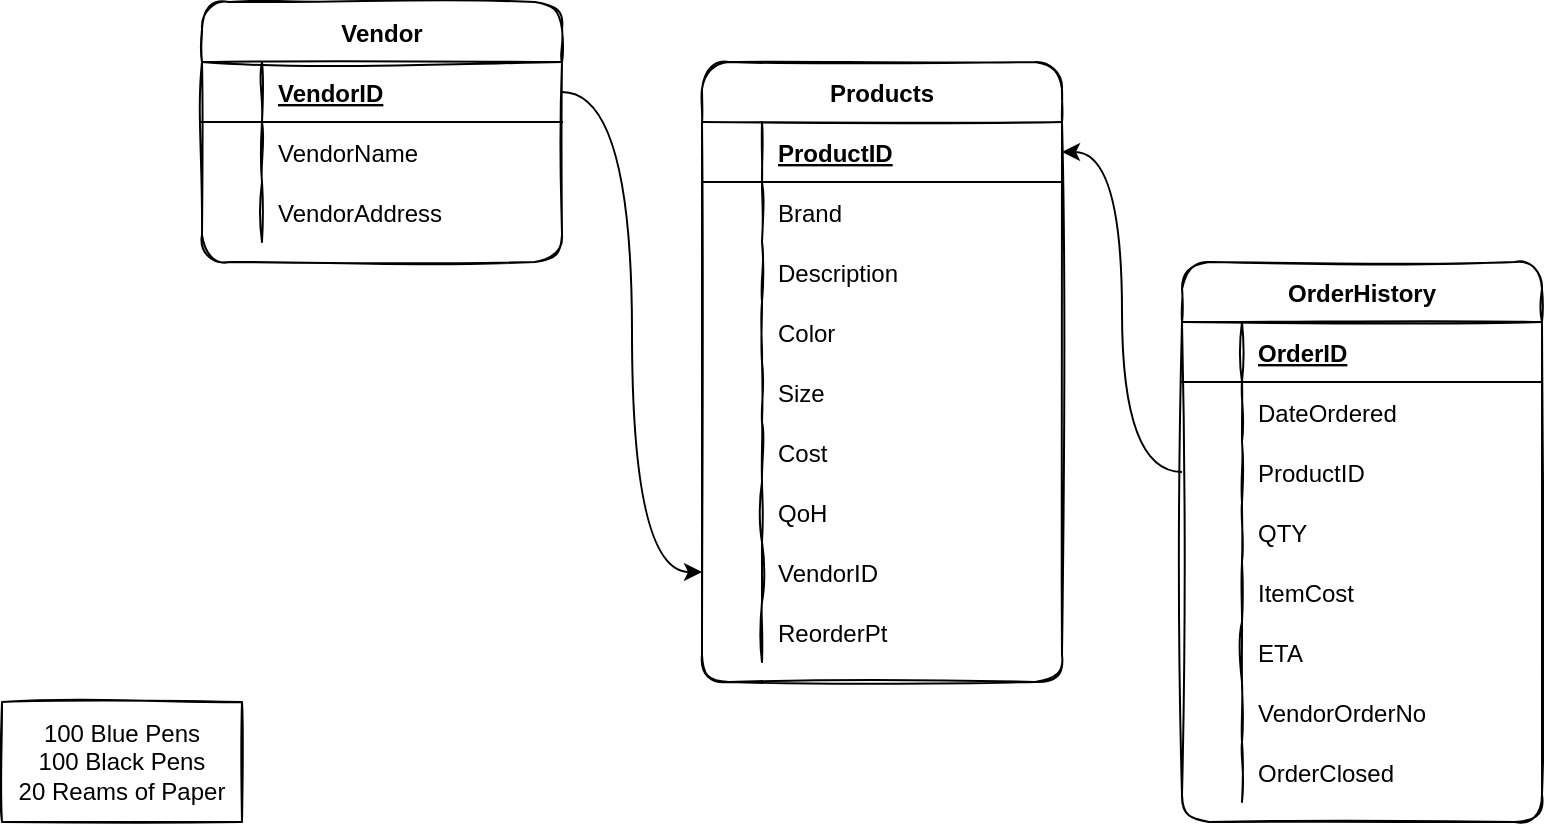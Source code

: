 <mxfile version="16.5.6" type="device"><diagram id="E8ks_xkxYK_v2hKD5VlT" name="Page-1"><mxGraphModel dx="621" dy="564" grid="1" gridSize="10" guides="1" tooltips="1" connect="1" arrows="1" fold="1" page="1" pageScale="1" pageWidth="850" pageHeight="1100" math="0" shadow="0"><root><mxCell id="0"/><mxCell id="1" parent="0"/><mxCell id="sEDiyweG5cJ0rv1b2MDk-1" value="Vendor" style="shape=table;startSize=30;container=1;collapsible=1;childLayout=tableLayout;fixedRows=1;rowLines=0;fontStyle=1;align=center;resizeLast=1;sketch=1;rounded=1;" vertex="1" parent="1"><mxGeometry x="230" y="50" width="180" height="130" as="geometry"/></mxCell><mxCell id="sEDiyweG5cJ0rv1b2MDk-2" value="" style="shape=tableRow;horizontal=0;startSize=0;swimlaneHead=0;swimlaneBody=0;fillColor=none;collapsible=0;dropTarget=0;points=[[0,0.5],[1,0.5]];portConstraint=eastwest;top=0;left=0;right=0;bottom=1;" vertex="1" parent="sEDiyweG5cJ0rv1b2MDk-1"><mxGeometry y="30" width="180" height="30" as="geometry"/></mxCell><mxCell id="sEDiyweG5cJ0rv1b2MDk-3" value="" style="shape=partialRectangle;connectable=0;fillColor=none;top=0;left=0;bottom=0;right=0;fontStyle=1;overflow=hidden;" vertex="1" parent="sEDiyweG5cJ0rv1b2MDk-2"><mxGeometry width="30" height="30" as="geometry"><mxRectangle width="30" height="30" as="alternateBounds"/></mxGeometry></mxCell><mxCell id="sEDiyweG5cJ0rv1b2MDk-4" value="VendorID" style="shape=partialRectangle;connectable=0;fillColor=none;top=0;left=0;bottom=0;right=0;align=left;spacingLeft=6;fontStyle=5;overflow=hidden;" vertex="1" parent="sEDiyweG5cJ0rv1b2MDk-2"><mxGeometry x="30" width="150" height="30" as="geometry"><mxRectangle width="150" height="30" as="alternateBounds"/></mxGeometry></mxCell><mxCell id="sEDiyweG5cJ0rv1b2MDk-5" value="" style="shape=tableRow;horizontal=0;startSize=0;swimlaneHead=0;swimlaneBody=0;fillColor=none;collapsible=0;dropTarget=0;points=[[0,0.5],[1,0.5]];portConstraint=eastwest;top=0;left=0;right=0;bottom=0;" vertex="1" parent="sEDiyweG5cJ0rv1b2MDk-1"><mxGeometry y="60" width="180" height="30" as="geometry"/></mxCell><mxCell id="sEDiyweG5cJ0rv1b2MDk-6" value="" style="shape=partialRectangle;connectable=0;fillColor=none;top=0;left=0;bottom=0;right=0;editable=1;overflow=hidden;" vertex="1" parent="sEDiyweG5cJ0rv1b2MDk-5"><mxGeometry width="30" height="30" as="geometry"><mxRectangle width="30" height="30" as="alternateBounds"/></mxGeometry></mxCell><mxCell id="sEDiyweG5cJ0rv1b2MDk-7" value="VendorName" style="shape=partialRectangle;connectable=0;fillColor=none;top=0;left=0;bottom=0;right=0;align=left;spacingLeft=6;overflow=hidden;" vertex="1" parent="sEDiyweG5cJ0rv1b2MDk-5"><mxGeometry x="30" width="150" height="30" as="geometry"><mxRectangle width="150" height="30" as="alternateBounds"/></mxGeometry></mxCell><mxCell id="sEDiyweG5cJ0rv1b2MDk-8" value="" style="shape=tableRow;horizontal=0;startSize=0;swimlaneHead=0;swimlaneBody=0;fillColor=none;collapsible=0;dropTarget=0;points=[[0,0.5],[1,0.5]];portConstraint=eastwest;top=0;left=0;right=0;bottom=0;" vertex="1" parent="sEDiyweG5cJ0rv1b2MDk-1"><mxGeometry y="90" width="180" height="30" as="geometry"/></mxCell><mxCell id="sEDiyweG5cJ0rv1b2MDk-9" value="" style="shape=partialRectangle;connectable=0;fillColor=none;top=0;left=0;bottom=0;right=0;editable=1;overflow=hidden;" vertex="1" parent="sEDiyweG5cJ0rv1b2MDk-8"><mxGeometry width="30" height="30" as="geometry"><mxRectangle width="30" height="30" as="alternateBounds"/></mxGeometry></mxCell><mxCell id="sEDiyweG5cJ0rv1b2MDk-10" value="VendorAddress" style="shape=partialRectangle;connectable=0;fillColor=none;top=0;left=0;bottom=0;right=0;align=left;spacingLeft=6;overflow=hidden;" vertex="1" parent="sEDiyweG5cJ0rv1b2MDk-8"><mxGeometry x="30" width="150" height="30" as="geometry"><mxRectangle width="150" height="30" as="alternateBounds"/></mxGeometry></mxCell><mxCell id="sEDiyweG5cJ0rv1b2MDk-14" value="Products" style="shape=table;startSize=30;container=1;collapsible=1;childLayout=tableLayout;fixedRows=1;rowLines=0;fontStyle=1;align=center;resizeLast=1;sketch=1;rounded=1;" vertex="1" parent="1"><mxGeometry x="480" y="80" width="180" height="310" as="geometry"/></mxCell><mxCell id="sEDiyweG5cJ0rv1b2MDk-15" value="" style="shape=tableRow;horizontal=0;startSize=0;swimlaneHead=0;swimlaneBody=0;fillColor=none;collapsible=0;dropTarget=0;points=[[0,0.5],[1,0.5]];portConstraint=eastwest;top=0;left=0;right=0;bottom=1;" vertex="1" parent="sEDiyweG5cJ0rv1b2MDk-14"><mxGeometry y="30" width="180" height="30" as="geometry"/></mxCell><mxCell id="sEDiyweG5cJ0rv1b2MDk-16" value="" style="shape=partialRectangle;connectable=0;fillColor=none;top=0;left=0;bottom=0;right=0;fontStyle=1;overflow=hidden;" vertex="1" parent="sEDiyweG5cJ0rv1b2MDk-15"><mxGeometry width="30" height="30" as="geometry"><mxRectangle width="30" height="30" as="alternateBounds"/></mxGeometry></mxCell><mxCell id="sEDiyweG5cJ0rv1b2MDk-17" value="ProductID" style="shape=partialRectangle;connectable=0;fillColor=none;top=0;left=0;bottom=0;right=0;align=left;spacingLeft=6;fontStyle=5;overflow=hidden;" vertex="1" parent="sEDiyweG5cJ0rv1b2MDk-15"><mxGeometry x="30" width="150" height="30" as="geometry"><mxRectangle width="150" height="30" as="alternateBounds"/></mxGeometry></mxCell><mxCell id="sEDiyweG5cJ0rv1b2MDk-18" value="" style="shape=tableRow;horizontal=0;startSize=0;swimlaneHead=0;swimlaneBody=0;fillColor=none;collapsible=0;dropTarget=0;points=[[0,0.5],[1,0.5]];portConstraint=eastwest;top=0;left=0;right=0;bottom=0;" vertex="1" parent="sEDiyweG5cJ0rv1b2MDk-14"><mxGeometry y="60" width="180" height="30" as="geometry"/></mxCell><mxCell id="sEDiyweG5cJ0rv1b2MDk-19" value="" style="shape=partialRectangle;connectable=0;fillColor=none;top=0;left=0;bottom=0;right=0;editable=1;overflow=hidden;" vertex="1" parent="sEDiyweG5cJ0rv1b2MDk-18"><mxGeometry width="30" height="30" as="geometry"><mxRectangle width="30" height="30" as="alternateBounds"/></mxGeometry></mxCell><mxCell id="sEDiyweG5cJ0rv1b2MDk-20" value="Brand" style="shape=partialRectangle;connectable=0;fillColor=none;top=0;left=0;bottom=0;right=0;align=left;spacingLeft=6;overflow=hidden;" vertex="1" parent="sEDiyweG5cJ0rv1b2MDk-18"><mxGeometry x="30" width="150" height="30" as="geometry"><mxRectangle width="150" height="30" as="alternateBounds"/></mxGeometry></mxCell><mxCell id="sEDiyweG5cJ0rv1b2MDk-21" value="" style="shape=tableRow;horizontal=0;startSize=0;swimlaneHead=0;swimlaneBody=0;fillColor=none;collapsible=0;dropTarget=0;points=[[0,0.5],[1,0.5]];portConstraint=eastwest;top=0;left=0;right=0;bottom=0;" vertex="1" parent="sEDiyweG5cJ0rv1b2MDk-14"><mxGeometry y="90" width="180" height="30" as="geometry"/></mxCell><mxCell id="sEDiyweG5cJ0rv1b2MDk-22" value="" style="shape=partialRectangle;connectable=0;fillColor=none;top=0;left=0;bottom=0;right=0;editable=1;overflow=hidden;" vertex="1" parent="sEDiyweG5cJ0rv1b2MDk-21"><mxGeometry width="30" height="30" as="geometry"><mxRectangle width="30" height="30" as="alternateBounds"/></mxGeometry></mxCell><mxCell id="sEDiyweG5cJ0rv1b2MDk-23" value="Description" style="shape=partialRectangle;connectable=0;fillColor=none;top=0;left=0;bottom=0;right=0;align=left;spacingLeft=6;overflow=hidden;" vertex="1" parent="sEDiyweG5cJ0rv1b2MDk-21"><mxGeometry x="30" width="150" height="30" as="geometry"><mxRectangle width="150" height="30" as="alternateBounds"/></mxGeometry></mxCell><mxCell id="sEDiyweG5cJ0rv1b2MDk-24" value="" style="shape=tableRow;horizontal=0;startSize=0;swimlaneHead=0;swimlaneBody=0;fillColor=none;collapsible=0;dropTarget=0;points=[[0,0.5],[1,0.5]];portConstraint=eastwest;top=0;left=0;right=0;bottom=0;" vertex="1" parent="sEDiyweG5cJ0rv1b2MDk-14"><mxGeometry y="120" width="180" height="30" as="geometry"/></mxCell><mxCell id="sEDiyweG5cJ0rv1b2MDk-25" value="" style="shape=partialRectangle;connectable=0;fillColor=none;top=0;left=0;bottom=0;right=0;editable=1;overflow=hidden;" vertex="1" parent="sEDiyweG5cJ0rv1b2MDk-24"><mxGeometry width="30" height="30" as="geometry"><mxRectangle width="30" height="30" as="alternateBounds"/></mxGeometry></mxCell><mxCell id="sEDiyweG5cJ0rv1b2MDk-26" value="Color" style="shape=partialRectangle;connectable=0;fillColor=none;top=0;left=0;bottom=0;right=0;align=left;spacingLeft=6;overflow=hidden;" vertex="1" parent="sEDiyweG5cJ0rv1b2MDk-24"><mxGeometry x="30" width="150" height="30" as="geometry"><mxRectangle width="150" height="30" as="alternateBounds"/></mxGeometry></mxCell><mxCell id="sEDiyweG5cJ0rv1b2MDk-27" value="" style="shape=tableRow;horizontal=0;startSize=0;swimlaneHead=0;swimlaneBody=0;fillColor=none;collapsible=0;dropTarget=0;points=[[0,0.5],[1,0.5]];portConstraint=eastwest;top=0;left=0;right=0;bottom=0;" vertex="1" parent="sEDiyweG5cJ0rv1b2MDk-14"><mxGeometry y="150" width="180" height="30" as="geometry"/></mxCell><mxCell id="sEDiyweG5cJ0rv1b2MDk-28" value="" style="shape=partialRectangle;connectable=0;fillColor=none;top=0;left=0;bottom=0;right=0;editable=1;overflow=hidden;" vertex="1" parent="sEDiyweG5cJ0rv1b2MDk-27"><mxGeometry width="30" height="30" as="geometry"><mxRectangle width="30" height="30" as="alternateBounds"/></mxGeometry></mxCell><mxCell id="sEDiyweG5cJ0rv1b2MDk-29" value="Size" style="shape=partialRectangle;connectable=0;fillColor=none;top=0;left=0;bottom=0;right=0;align=left;spacingLeft=6;overflow=hidden;" vertex="1" parent="sEDiyweG5cJ0rv1b2MDk-27"><mxGeometry x="30" width="150" height="30" as="geometry"><mxRectangle width="150" height="30" as="alternateBounds"/></mxGeometry></mxCell><mxCell id="sEDiyweG5cJ0rv1b2MDk-30" value="" style="shape=tableRow;horizontal=0;startSize=0;swimlaneHead=0;swimlaneBody=0;fillColor=none;collapsible=0;dropTarget=0;points=[[0,0.5],[1,0.5]];portConstraint=eastwest;top=0;left=0;right=0;bottom=0;" vertex="1" parent="sEDiyweG5cJ0rv1b2MDk-14"><mxGeometry y="180" width="180" height="30" as="geometry"/></mxCell><mxCell id="sEDiyweG5cJ0rv1b2MDk-31" value="" style="shape=partialRectangle;connectable=0;fillColor=none;top=0;left=0;bottom=0;right=0;editable=1;overflow=hidden;" vertex="1" parent="sEDiyweG5cJ0rv1b2MDk-30"><mxGeometry width="30" height="30" as="geometry"><mxRectangle width="30" height="30" as="alternateBounds"/></mxGeometry></mxCell><mxCell id="sEDiyweG5cJ0rv1b2MDk-32" value="Cost" style="shape=partialRectangle;connectable=0;fillColor=none;top=0;left=0;bottom=0;right=0;align=left;spacingLeft=6;overflow=hidden;" vertex="1" parent="sEDiyweG5cJ0rv1b2MDk-30"><mxGeometry x="30" width="150" height="30" as="geometry"><mxRectangle width="150" height="30" as="alternateBounds"/></mxGeometry></mxCell><mxCell id="sEDiyweG5cJ0rv1b2MDk-33" value="" style="shape=tableRow;horizontal=0;startSize=0;swimlaneHead=0;swimlaneBody=0;fillColor=none;collapsible=0;dropTarget=0;points=[[0,0.5],[1,0.5]];portConstraint=eastwest;top=0;left=0;right=0;bottom=0;" vertex="1" parent="sEDiyweG5cJ0rv1b2MDk-14"><mxGeometry y="210" width="180" height="30" as="geometry"/></mxCell><mxCell id="sEDiyweG5cJ0rv1b2MDk-34" value="" style="shape=partialRectangle;connectable=0;fillColor=none;top=0;left=0;bottom=0;right=0;editable=1;overflow=hidden;" vertex="1" parent="sEDiyweG5cJ0rv1b2MDk-33"><mxGeometry width="30" height="30" as="geometry"><mxRectangle width="30" height="30" as="alternateBounds"/></mxGeometry></mxCell><mxCell id="sEDiyweG5cJ0rv1b2MDk-35" value="QoH" style="shape=partialRectangle;connectable=0;fillColor=none;top=0;left=0;bottom=0;right=0;align=left;spacingLeft=6;overflow=hidden;" vertex="1" parent="sEDiyweG5cJ0rv1b2MDk-33"><mxGeometry x="30" width="150" height="30" as="geometry"><mxRectangle width="150" height="30" as="alternateBounds"/></mxGeometry></mxCell><mxCell id="sEDiyweG5cJ0rv1b2MDk-36" value="" style="shape=tableRow;horizontal=0;startSize=0;swimlaneHead=0;swimlaneBody=0;fillColor=none;collapsible=0;dropTarget=0;points=[[0,0.5],[1,0.5]];portConstraint=eastwest;top=0;left=0;right=0;bottom=0;" vertex="1" parent="sEDiyweG5cJ0rv1b2MDk-14"><mxGeometry y="240" width="180" height="30" as="geometry"/></mxCell><mxCell id="sEDiyweG5cJ0rv1b2MDk-37" value="" style="shape=partialRectangle;connectable=0;fillColor=none;top=0;left=0;bottom=0;right=0;editable=1;overflow=hidden;" vertex="1" parent="sEDiyweG5cJ0rv1b2MDk-36"><mxGeometry width="30" height="30" as="geometry"><mxRectangle width="30" height="30" as="alternateBounds"/></mxGeometry></mxCell><mxCell id="sEDiyweG5cJ0rv1b2MDk-38" value="VendorID" style="shape=partialRectangle;connectable=0;fillColor=none;top=0;left=0;bottom=0;right=0;align=left;spacingLeft=6;overflow=hidden;" vertex="1" parent="sEDiyweG5cJ0rv1b2MDk-36"><mxGeometry x="30" width="150" height="30" as="geometry"><mxRectangle width="150" height="30" as="alternateBounds"/></mxGeometry></mxCell><mxCell id="sEDiyweG5cJ0rv1b2MDk-39" value="" style="shape=tableRow;horizontal=0;startSize=0;swimlaneHead=0;swimlaneBody=0;fillColor=none;collapsible=0;dropTarget=0;points=[[0,0.5],[1,0.5]];portConstraint=eastwest;top=0;left=0;right=0;bottom=0;" vertex="1" parent="sEDiyweG5cJ0rv1b2MDk-14"><mxGeometry y="270" width="180" height="30" as="geometry"/></mxCell><mxCell id="sEDiyweG5cJ0rv1b2MDk-40" value="" style="shape=partialRectangle;connectable=0;fillColor=none;top=0;left=0;bottom=0;right=0;editable=1;overflow=hidden;" vertex="1" parent="sEDiyweG5cJ0rv1b2MDk-39"><mxGeometry width="30" height="30" as="geometry"><mxRectangle width="30" height="30" as="alternateBounds"/></mxGeometry></mxCell><mxCell id="sEDiyweG5cJ0rv1b2MDk-41" value="ReorderPt" style="shape=partialRectangle;connectable=0;fillColor=none;top=0;left=0;bottom=0;right=0;align=left;spacingLeft=6;overflow=hidden;" vertex="1" parent="sEDiyweG5cJ0rv1b2MDk-39"><mxGeometry x="30" width="150" height="30" as="geometry"><mxRectangle width="150" height="30" as="alternateBounds"/></mxGeometry></mxCell><mxCell id="sEDiyweG5cJ0rv1b2MDk-42" style="edgeStyle=orthogonalEdgeStyle;rounded=0;orthogonalLoop=1;jettySize=auto;html=1;entryX=0;entryY=0.5;entryDx=0;entryDy=0;curved=1;" edge="1" parent="1" source="sEDiyweG5cJ0rv1b2MDk-2" target="sEDiyweG5cJ0rv1b2MDk-36"><mxGeometry relative="1" as="geometry"/></mxCell><mxCell id="sEDiyweG5cJ0rv1b2MDk-43" value="OrderHistory" style="shape=table;startSize=30;container=1;collapsible=1;childLayout=tableLayout;fixedRows=1;rowLines=0;fontStyle=1;align=center;resizeLast=1;sketch=1;rounded=1;" vertex="1" parent="1"><mxGeometry x="720" y="180" width="180" height="280" as="geometry"/></mxCell><mxCell id="sEDiyweG5cJ0rv1b2MDk-44" value="" style="shape=tableRow;horizontal=0;startSize=0;swimlaneHead=0;swimlaneBody=0;fillColor=none;collapsible=0;dropTarget=0;points=[[0,0.5],[1,0.5]];portConstraint=eastwest;top=0;left=0;right=0;bottom=1;" vertex="1" parent="sEDiyweG5cJ0rv1b2MDk-43"><mxGeometry y="30" width="180" height="30" as="geometry"/></mxCell><mxCell id="sEDiyweG5cJ0rv1b2MDk-45" value="" style="shape=partialRectangle;connectable=0;fillColor=none;top=0;left=0;bottom=0;right=0;fontStyle=1;overflow=hidden;" vertex="1" parent="sEDiyweG5cJ0rv1b2MDk-44"><mxGeometry width="30" height="30" as="geometry"><mxRectangle width="30" height="30" as="alternateBounds"/></mxGeometry></mxCell><mxCell id="sEDiyweG5cJ0rv1b2MDk-46" value="OrderID" style="shape=partialRectangle;connectable=0;fillColor=none;top=0;left=0;bottom=0;right=0;align=left;spacingLeft=6;fontStyle=5;overflow=hidden;" vertex="1" parent="sEDiyweG5cJ0rv1b2MDk-44"><mxGeometry x="30" width="150" height="30" as="geometry"><mxRectangle width="150" height="30" as="alternateBounds"/></mxGeometry></mxCell><mxCell id="sEDiyweG5cJ0rv1b2MDk-50" value="" style="shape=tableRow;horizontal=0;startSize=0;swimlaneHead=0;swimlaneBody=0;fillColor=none;collapsible=0;dropTarget=0;points=[[0,0.5],[1,0.5]];portConstraint=eastwest;top=0;left=0;right=0;bottom=0;" vertex="1" parent="sEDiyweG5cJ0rv1b2MDk-43"><mxGeometry y="60" width="180" height="30" as="geometry"/></mxCell><mxCell id="sEDiyweG5cJ0rv1b2MDk-51" value="" style="shape=partialRectangle;connectable=0;fillColor=none;top=0;left=0;bottom=0;right=0;editable=1;overflow=hidden;" vertex="1" parent="sEDiyweG5cJ0rv1b2MDk-50"><mxGeometry width="30" height="30" as="geometry"><mxRectangle width="30" height="30" as="alternateBounds"/></mxGeometry></mxCell><mxCell id="sEDiyweG5cJ0rv1b2MDk-52" value="DateOrdered" style="shape=partialRectangle;connectable=0;fillColor=none;top=0;left=0;bottom=0;right=0;align=left;spacingLeft=6;overflow=hidden;" vertex="1" parent="sEDiyweG5cJ0rv1b2MDk-50"><mxGeometry x="30" width="150" height="30" as="geometry"><mxRectangle width="150" height="30" as="alternateBounds"/></mxGeometry></mxCell><mxCell id="sEDiyweG5cJ0rv1b2MDk-47" value="" style="shape=tableRow;horizontal=0;startSize=0;swimlaneHead=0;swimlaneBody=0;fillColor=none;collapsible=0;dropTarget=0;points=[[0,0.5],[1,0.5]];portConstraint=eastwest;top=0;left=0;right=0;bottom=0;" vertex="1" parent="sEDiyweG5cJ0rv1b2MDk-43"><mxGeometry y="90" width="180" height="30" as="geometry"/></mxCell><mxCell id="sEDiyweG5cJ0rv1b2MDk-48" value="" style="shape=partialRectangle;connectable=0;fillColor=none;top=0;left=0;bottom=0;right=0;editable=1;overflow=hidden;" vertex="1" parent="sEDiyweG5cJ0rv1b2MDk-47"><mxGeometry width="30" height="30" as="geometry"><mxRectangle width="30" height="30" as="alternateBounds"/></mxGeometry></mxCell><mxCell id="sEDiyweG5cJ0rv1b2MDk-49" value="ProductID" style="shape=partialRectangle;connectable=0;fillColor=none;top=0;left=0;bottom=0;right=0;align=left;spacingLeft=6;overflow=hidden;" vertex="1" parent="sEDiyweG5cJ0rv1b2MDk-47"><mxGeometry x="30" width="150" height="30" as="geometry"><mxRectangle width="150" height="30" as="alternateBounds"/></mxGeometry></mxCell><mxCell id="sEDiyweG5cJ0rv1b2MDk-53" value="" style="shape=tableRow;horizontal=0;startSize=0;swimlaneHead=0;swimlaneBody=0;fillColor=none;collapsible=0;dropTarget=0;points=[[0,0.5],[1,0.5]];portConstraint=eastwest;top=0;left=0;right=0;bottom=0;" vertex="1" parent="sEDiyweG5cJ0rv1b2MDk-43"><mxGeometry y="120" width="180" height="30" as="geometry"/></mxCell><mxCell id="sEDiyweG5cJ0rv1b2MDk-54" value="" style="shape=partialRectangle;connectable=0;fillColor=none;top=0;left=0;bottom=0;right=0;editable=1;overflow=hidden;" vertex="1" parent="sEDiyweG5cJ0rv1b2MDk-53"><mxGeometry width="30" height="30" as="geometry"><mxRectangle width="30" height="30" as="alternateBounds"/></mxGeometry></mxCell><mxCell id="sEDiyweG5cJ0rv1b2MDk-55" value="QTY" style="shape=partialRectangle;connectable=0;fillColor=none;top=0;left=0;bottom=0;right=0;align=left;spacingLeft=6;overflow=hidden;" vertex="1" parent="sEDiyweG5cJ0rv1b2MDk-53"><mxGeometry x="30" width="150" height="30" as="geometry"><mxRectangle width="150" height="30" as="alternateBounds"/></mxGeometry></mxCell><mxCell id="sEDiyweG5cJ0rv1b2MDk-56" value="" style="shape=tableRow;horizontal=0;startSize=0;swimlaneHead=0;swimlaneBody=0;fillColor=none;collapsible=0;dropTarget=0;points=[[0,0.5],[1,0.5]];portConstraint=eastwest;top=0;left=0;right=0;bottom=0;" vertex="1" parent="sEDiyweG5cJ0rv1b2MDk-43"><mxGeometry y="150" width="180" height="30" as="geometry"/></mxCell><mxCell id="sEDiyweG5cJ0rv1b2MDk-57" value="" style="shape=partialRectangle;connectable=0;fillColor=none;top=0;left=0;bottom=0;right=0;editable=1;overflow=hidden;" vertex="1" parent="sEDiyweG5cJ0rv1b2MDk-56"><mxGeometry width="30" height="30" as="geometry"><mxRectangle width="30" height="30" as="alternateBounds"/></mxGeometry></mxCell><mxCell id="sEDiyweG5cJ0rv1b2MDk-58" value="ItemCost" style="shape=partialRectangle;connectable=0;fillColor=none;top=0;left=0;bottom=0;right=0;align=left;spacingLeft=6;overflow=hidden;" vertex="1" parent="sEDiyweG5cJ0rv1b2MDk-56"><mxGeometry x="30" width="150" height="30" as="geometry"><mxRectangle width="150" height="30" as="alternateBounds"/></mxGeometry></mxCell><mxCell id="sEDiyweG5cJ0rv1b2MDk-59" value="" style="shape=tableRow;horizontal=0;startSize=0;swimlaneHead=0;swimlaneBody=0;fillColor=none;collapsible=0;dropTarget=0;points=[[0,0.5],[1,0.5]];portConstraint=eastwest;top=0;left=0;right=0;bottom=0;" vertex="1" parent="sEDiyweG5cJ0rv1b2MDk-43"><mxGeometry y="180" width="180" height="30" as="geometry"/></mxCell><mxCell id="sEDiyweG5cJ0rv1b2MDk-60" value="" style="shape=partialRectangle;connectable=0;fillColor=none;top=0;left=0;bottom=0;right=0;editable=1;overflow=hidden;" vertex="1" parent="sEDiyweG5cJ0rv1b2MDk-59"><mxGeometry width="30" height="30" as="geometry"><mxRectangle width="30" height="30" as="alternateBounds"/></mxGeometry></mxCell><mxCell id="sEDiyweG5cJ0rv1b2MDk-61" value="ETA" style="shape=partialRectangle;connectable=0;fillColor=none;top=0;left=0;bottom=0;right=0;align=left;spacingLeft=6;overflow=hidden;" vertex="1" parent="sEDiyweG5cJ0rv1b2MDk-59"><mxGeometry x="30" width="150" height="30" as="geometry"><mxRectangle width="150" height="30" as="alternateBounds"/></mxGeometry></mxCell><mxCell id="sEDiyweG5cJ0rv1b2MDk-62" value="" style="shape=tableRow;horizontal=0;startSize=0;swimlaneHead=0;swimlaneBody=0;fillColor=none;collapsible=0;dropTarget=0;points=[[0,0.5],[1,0.5]];portConstraint=eastwest;top=0;left=0;right=0;bottom=0;" vertex="1" parent="sEDiyweG5cJ0rv1b2MDk-43"><mxGeometry y="210" width="180" height="30" as="geometry"/></mxCell><mxCell id="sEDiyweG5cJ0rv1b2MDk-63" value="" style="shape=partialRectangle;connectable=0;fillColor=none;top=0;left=0;bottom=0;right=0;editable=1;overflow=hidden;" vertex="1" parent="sEDiyweG5cJ0rv1b2MDk-62"><mxGeometry width="30" height="30" as="geometry"><mxRectangle width="30" height="30" as="alternateBounds"/></mxGeometry></mxCell><mxCell id="sEDiyweG5cJ0rv1b2MDk-64" value="VendorOrderNo" style="shape=partialRectangle;connectable=0;fillColor=none;top=0;left=0;bottom=0;right=0;align=left;spacingLeft=6;overflow=hidden;" vertex="1" parent="sEDiyweG5cJ0rv1b2MDk-62"><mxGeometry x="30" width="150" height="30" as="geometry"><mxRectangle width="150" height="30" as="alternateBounds"/></mxGeometry></mxCell><mxCell id="sEDiyweG5cJ0rv1b2MDk-67" value="" style="shape=tableRow;horizontal=0;startSize=0;swimlaneHead=0;swimlaneBody=0;fillColor=none;collapsible=0;dropTarget=0;points=[[0,0.5],[1,0.5]];portConstraint=eastwest;top=0;left=0;right=0;bottom=0;" vertex="1" parent="sEDiyweG5cJ0rv1b2MDk-43"><mxGeometry y="240" width="180" height="30" as="geometry"/></mxCell><mxCell id="sEDiyweG5cJ0rv1b2MDk-68" value="" style="shape=partialRectangle;connectable=0;fillColor=none;top=0;left=0;bottom=0;right=0;editable=1;overflow=hidden;" vertex="1" parent="sEDiyweG5cJ0rv1b2MDk-67"><mxGeometry width="30" height="30" as="geometry"><mxRectangle width="30" height="30" as="alternateBounds"/></mxGeometry></mxCell><mxCell id="sEDiyweG5cJ0rv1b2MDk-69" value="OrderClosed" style="shape=partialRectangle;connectable=0;fillColor=none;top=0;left=0;bottom=0;right=0;align=left;spacingLeft=6;overflow=hidden;" vertex="1" parent="sEDiyweG5cJ0rv1b2MDk-67"><mxGeometry x="30" width="150" height="30" as="geometry"><mxRectangle width="150" height="30" as="alternateBounds"/></mxGeometry></mxCell><mxCell id="sEDiyweG5cJ0rv1b2MDk-65" style="edgeStyle=orthogonalEdgeStyle;curved=1;rounded=0;orthogonalLoop=1;jettySize=auto;html=1;entryX=1;entryY=0.5;entryDx=0;entryDy=0;" edge="1" parent="1" source="sEDiyweG5cJ0rv1b2MDk-47" target="sEDiyweG5cJ0rv1b2MDk-15"><mxGeometry relative="1" as="geometry"/></mxCell><mxCell id="sEDiyweG5cJ0rv1b2MDk-66" value="100 Blue Pens&lt;br&gt;100 Black Pens&lt;br&gt;20 Reams of Paper" style="rounded=0;whiteSpace=wrap;html=1;sketch=1;" vertex="1" parent="1"><mxGeometry x="130" y="400" width="120" height="60" as="geometry"/></mxCell></root></mxGraphModel></diagram></mxfile>